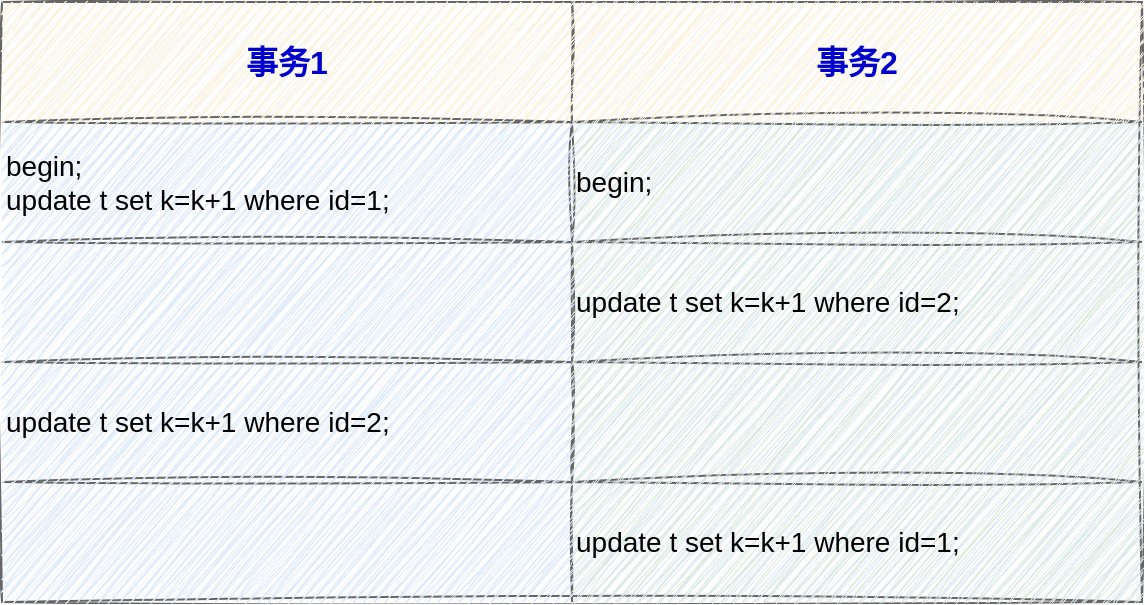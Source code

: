 <mxfile compressed="true" version="22.0.2" type="device"><diagram name="死锁案例" id="eGNB6kVX6fPY2HZmJ-SK"><mxGraphModel dx="2245" dy="810" grid="1" gridSize="10" guides="1" tooltips="1" connect="1" arrows="1" fold="1" page="1" pageScale="1" pageWidth="827" pageHeight="583" math="0" shadow="0"><root><mxCell id="f1of1Sj4J9TIRG2Fu8Qk-0"/><mxCell id="f1of1Sj4J9TIRG2Fu8Qk-1" parent="f1of1Sj4J9TIRG2Fu8Qk-0"/><mxCell id="yMh3sXxV6WKDLDyupOez-1" value="" style="shape=table;startSize=0;container=1;collapsible=0;childLayout=tableLayout;fontSize=14;fillColor=#f5f5f5;fontColor=#333333;strokeColor=#666666;sketch=1;curveFitting=1;jiggle=2;rounded=0;swimlaneFillColor=none;" vertex="1" parent="f1of1Sj4J9TIRG2Fu8Qk-1"><mxGeometry x="-698" y="150" width="570" height="300" as="geometry"/></mxCell><mxCell id="yMh3sXxV6WKDLDyupOez-2" value="" style="shape=tableRow;horizontal=0;startSize=0;swimlaneHead=0;swimlaneBody=0;strokeColor=#666666;top=0;left=0;bottom=0;right=0;collapsible=0;dropTarget=0;fillColor=#f5f5f5;points=[[0,0.5],[1,0.5]];portConstraint=eastwest;fontColor=#333333;sketch=1;curveFitting=1;jiggle=2;fontSize=14;" vertex="1" parent="yMh3sXxV6WKDLDyupOez-1"><mxGeometry width="570" height="60" as="geometry"/></mxCell><mxCell id="yMh3sXxV6WKDLDyupOez-3" value="事务1" style="shape=partialRectangle;html=1;whiteSpace=wrap;connectable=0;strokeColor=#d6b656;overflow=hidden;fillColor=#fff2cc;top=0;left=0;bottom=0;right=0;pointerEvents=1;sketch=1;curveFitting=1;jiggle=2;fontSize=16;fontStyle=1;fontColor=#0000CC;" vertex="1" parent="yMh3sXxV6WKDLDyupOez-2"><mxGeometry width="285" height="60" as="geometry"><mxRectangle width="285" height="60" as="alternateBounds"/></mxGeometry></mxCell><mxCell id="yMh3sXxV6WKDLDyupOez-4" value="事务2" style="shape=partialRectangle;html=1;whiteSpace=wrap;connectable=0;strokeColor=#d6b656;overflow=hidden;fillColor=#fff2cc;top=0;left=0;bottom=0;right=0;pointerEvents=1;sketch=1;curveFitting=1;jiggle=2;fontSize=16;fontStyle=1;fontColor=#0000CC;" vertex="1" parent="yMh3sXxV6WKDLDyupOez-2"><mxGeometry x="285" width="285" height="60" as="geometry"><mxRectangle width="285" height="60" as="alternateBounds"/></mxGeometry></mxCell><mxCell id="yMh3sXxV6WKDLDyupOez-5" value="" style="shape=tableRow;horizontal=0;startSize=0;swimlaneHead=0;swimlaneBody=0;strokeColor=#6c8ebf;top=0;left=0;bottom=0;right=0;collapsible=0;dropTarget=0;fillColor=#dae8fc;points=[[0,0.5],[1,0.5]];portConstraint=eastwest;sketch=1;curveFitting=1;jiggle=2;fontSize=14;align=left;" vertex="1" parent="yMh3sXxV6WKDLDyupOez-1"><mxGeometry y="60" width="570" height="60" as="geometry"/></mxCell><mxCell id="yMh3sXxV6WKDLDyupOez-6" value="&lt;div style=&quot;font-size: 14px;&quot;&gt;begin;&lt;/div&gt;&lt;div style=&quot;font-size: 14px;&quot;&gt;update t set k=k+1 where id=1;&lt;/div&gt;" style="shape=partialRectangle;html=1;whiteSpace=wrap;connectable=0;strokeColor=#6c8ebf;overflow=hidden;fillColor=#dae8fc;top=0;left=0;bottom=0;right=0;pointerEvents=1;sketch=1;curveFitting=1;jiggle=2;fontSize=14;align=left;" vertex="1" parent="yMh3sXxV6WKDLDyupOez-5"><mxGeometry width="285" height="60" as="geometry"><mxRectangle width="285" height="60" as="alternateBounds"/></mxGeometry></mxCell><mxCell id="yMh3sXxV6WKDLDyupOez-7" value="begin;" style="shape=partialRectangle;html=1;whiteSpace=wrap;connectable=0;strokeColor=#82b366;overflow=hidden;fillColor=#d5e8d4;top=0;left=0;bottom=0;right=0;pointerEvents=1;sketch=1;curveFitting=1;jiggle=2;fontSize=14;align=left;" vertex="1" parent="yMh3sXxV6WKDLDyupOez-5"><mxGeometry x="285" width="285" height="60" as="geometry"><mxRectangle width="285" height="60" as="alternateBounds"/></mxGeometry></mxCell><mxCell id="yMh3sXxV6WKDLDyupOez-8" value="" style="shape=tableRow;horizontal=0;startSize=0;swimlaneHead=0;swimlaneBody=0;strokeColor=#6c8ebf;top=0;left=0;bottom=0;right=0;collapsible=0;dropTarget=0;fillColor=#dae8fc;points=[[0,0.5],[1,0.5]];portConstraint=eastwest;sketch=1;curveFitting=1;jiggle=2;fontSize=14;align=left;" vertex="1" parent="yMh3sXxV6WKDLDyupOez-1"><mxGeometry y="120" width="570" height="60" as="geometry"/></mxCell><mxCell id="yMh3sXxV6WKDLDyupOez-9" value="" style="shape=partialRectangle;html=1;whiteSpace=wrap;connectable=0;strokeColor=#6c8ebf;overflow=hidden;fillColor=#dae8fc;top=0;left=0;bottom=0;right=0;pointerEvents=1;sketch=1;curveFitting=1;jiggle=2;fontSize=14;align=left;" vertex="1" parent="yMh3sXxV6WKDLDyupOez-8"><mxGeometry width="285" height="60" as="geometry"><mxRectangle width="285" height="60" as="alternateBounds"/></mxGeometry></mxCell><mxCell id="yMh3sXxV6WKDLDyupOez-10" value="update t set k=k+1 where id=2;" style="shape=partialRectangle;html=1;whiteSpace=wrap;connectable=0;strokeColor=#82b366;overflow=hidden;fillColor=#d5e8d4;top=0;left=0;bottom=0;right=0;pointerEvents=1;sketch=1;curveFitting=1;jiggle=2;fontSize=14;align=left;" vertex="1" parent="yMh3sXxV6WKDLDyupOez-8"><mxGeometry x="285" width="285" height="60" as="geometry"><mxRectangle width="285" height="60" as="alternateBounds"/></mxGeometry></mxCell><mxCell id="yMh3sXxV6WKDLDyupOez-11" value="" style="shape=tableRow;horizontal=0;startSize=0;swimlaneHead=0;swimlaneBody=0;strokeColor=#6c8ebf;top=0;left=0;bottom=0;right=0;collapsible=0;dropTarget=0;fillColor=#dae8fc;points=[[0,0.5],[1,0.5]];portConstraint=eastwest;sketch=1;curveFitting=1;jiggle=2;fontSize=14;align=left;" vertex="1" parent="yMh3sXxV6WKDLDyupOez-1"><mxGeometry y="180" width="570" height="60" as="geometry"/></mxCell><mxCell id="yMh3sXxV6WKDLDyupOez-12" value="update t set k=k+1 where id=2;" style="shape=partialRectangle;html=1;whiteSpace=wrap;connectable=0;strokeColor=#6c8ebf;overflow=hidden;fillColor=#dae8fc;top=0;left=0;bottom=0;right=0;pointerEvents=1;sketch=1;curveFitting=1;jiggle=2;fontSize=14;align=left;" vertex="1" parent="yMh3sXxV6WKDLDyupOez-11"><mxGeometry width="285" height="60" as="geometry"><mxRectangle width="285" height="60" as="alternateBounds"/></mxGeometry></mxCell><mxCell id="yMh3sXxV6WKDLDyupOez-13" value="" style="shape=partialRectangle;html=1;whiteSpace=wrap;connectable=0;strokeColor=#82b366;overflow=hidden;fillColor=#d5e8d4;top=0;left=0;bottom=0;right=0;pointerEvents=1;sketch=1;curveFitting=1;jiggle=2;fontSize=14;align=left;" vertex="1" parent="yMh3sXxV6WKDLDyupOez-11"><mxGeometry x="285" width="285" height="60" as="geometry"><mxRectangle width="285" height="60" as="alternateBounds"/></mxGeometry></mxCell><mxCell id="yMh3sXxV6WKDLDyupOez-14" value="" style="shape=tableRow;horizontal=0;startSize=0;swimlaneHead=0;swimlaneBody=0;strokeColor=#6c8ebf;top=0;left=0;bottom=0;right=0;collapsible=0;dropTarget=0;fillColor=#dae8fc;points=[[0,0.5],[1,0.5]];portConstraint=eastwest;sketch=1;curveFitting=1;jiggle=2;fontSize=14;align=left;" vertex="1" parent="yMh3sXxV6WKDLDyupOez-1"><mxGeometry y="240" width="570" height="60" as="geometry"/></mxCell><mxCell id="yMh3sXxV6WKDLDyupOez-15" value="" style="shape=partialRectangle;html=1;whiteSpace=wrap;connectable=0;strokeColor=#6c8ebf;overflow=hidden;fillColor=#dae8fc;top=0;left=0;bottom=0;right=0;pointerEvents=1;sketch=1;curveFitting=1;jiggle=2;fontSize=14;align=left;" vertex="1" parent="yMh3sXxV6WKDLDyupOez-14"><mxGeometry width="285" height="60" as="geometry"><mxRectangle width="285" height="60" as="alternateBounds"/></mxGeometry></mxCell><mxCell id="yMh3sXxV6WKDLDyupOez-16" value="update t set k=k+1 where id=1;" style="shape=partialRectangle;html=1;whiteSpace=wrap;connectable=0;strokeColor=#82b366;overflow=hidden;fillColor=#d5e8d4;top=0;left=0;bottom=0;right=0;pointerEvents=1;sketch=1;curveFitting=1;jiggle=2;fontSize=14;align=left;" vertex="1" parent="yMh3sXxV6WKDLDyupOez-14"><mxGeometry x="285" width="285" height="60" as="geometry"><mxRectangle width="285" height="60" as="alternateBounds"/></mxGeometry></mxCell></root></mxGraphModel></diagram></mxfile>